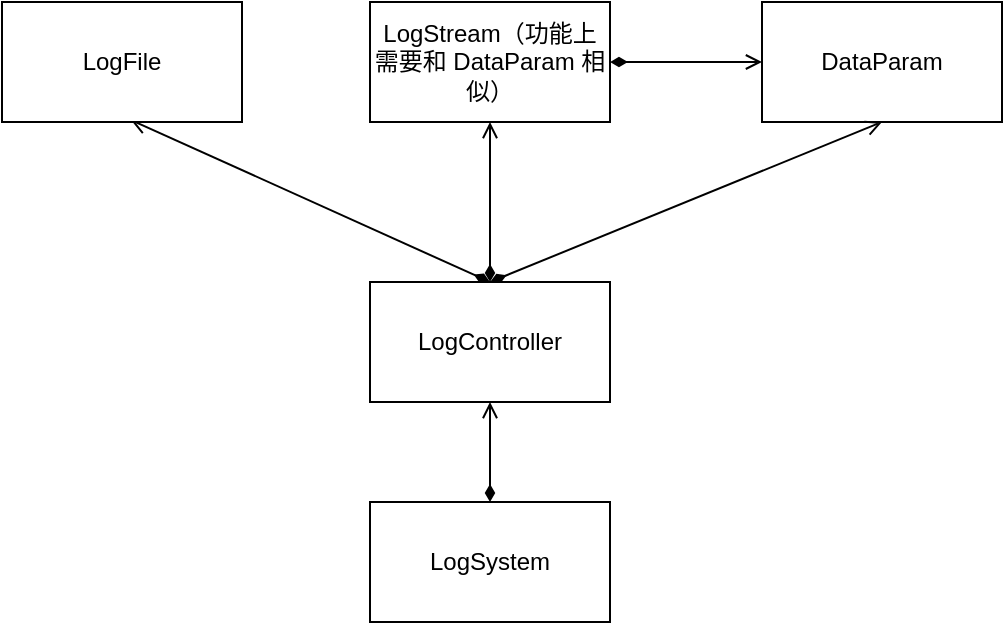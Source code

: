<mxfile version="24.7.5" pages="3">
  <diagram name="第 1 页" id="MRzUti_MZBK8tDDPC_a-">
    <mxGraphModel dx="698" dy="470" grid="1" gridSize="10" guides="1" tooltips="1" connect="1" arrows="1" fold="1" page="1" pageScale="1" pageWidth="827" pageHeight="1169" math="0" shadow="0">
      <root>
        <mxCell id="0" />
        <mxCell id="1" parent="0" />
        <mxCell id="6eVGvYixSCLnwYIir9Xo-1" value="DataParam" style="rounded=0;whiteSpace=wrap;html=1;" parent="1" vertex="1">
          <mxGeometry x="490" y="70" width="120" height="60" as="geometry" />
        </mxCell>
        <mxCell id="6eVGvYixSCLnwYIir9Xo-11" value="" style="rounded=0;orthogonalLoop=1;jettySize=auto;html=1;startArrow=diamondThin;startFill=1;endArrow=open;endFill=0;exitX=0.5;exitY=0;exitDx=0;exitDy=0;entryX=0.537;entryY=0.983;entryDx=0;entryDy=0;entryPerimeter=0;exitPerimeter=0;" parent="1" source="6eVGvYixSCLnwYIir9Xo-2" target="6eVGvYixSCLnwYIir9Xo-5" edge="1">
          <mxGeometry relative="1" as="geometry" />
        </mxCell>
        <mxCell id="aTKgbTDTGllvzi76LgTs-6" style="rounded=0;orthogonalLoop=1;jettySize=auto;html=1;startArrow=diamondThin;startFill=1;endArrow=open;endFill=0;exitX=0.5;exitY=0;exitDx=0;exitDy=0;" parent="1" source="6eVGvYixSCLnwYIir9Xo-2" target="aTKgbTDTGllvzi76LgTs-1" edge="1">
          <mxGeometry relative="1" as="geometry" />
        </mxCell>
        <mxCell id="aTKgbTDTGllvzi76LgTs-9" style="rounded=0;orthogonalLoop=1;jettySize=auto;html=1;entryX=0.5;entryY=1;entryDx=0;entryDy=0;startArrow=diamondThin;startFill=1;endArrow=open;endFill=0;exitX=0.5;exitY=0;exitDx=0;exitDy=0;" parent="1" source="6eVGvYixSCLnwYIir9Xo-2" target="6eVGvYixSCLnwYIir9Xo-1" edge="1">
          <mxGeometry relative="1" as="geometry" />
        </mxCell>
        <mxCell id="6eVGvYixSCLnwYIir9Xo-2" value="LogController" style="whiteSpace=wrap;html=1;rounded=0;" parent="1" vertex="1">
          <mxGeometry x="294" y="210" width="120" height="60" as="geometry" />
        </mxCell>
        <mxCell id="6eVGvYixSCLnwYIir9Xo-5" value="LogFile" style="whiteSpace=wrap;html=1;rounded=0;" parent="1" vertex="1">
          <mxGeometry x="110" y="70" width="120" height="60" as="geometry" />
        </mxCell>
        <mxCell id="6eVGvYixSCLnwYIir9Xo-9" style="rounded=0;orthogonalLoop=1;jettySize=auto;html=1;entryX=0.5;entryY=1;entryDx=0;entryDy=0;startArrow=diamondThin;startFill=1;endArrow=open;endFill=0;exitX=0.5;exitY=0;exitDx=0;exitDy=0;" parent="1" source="6eVGvYixSCLnwYIir9Xo-8" target="6eVGvYixSCLnwYIir9Xo-2" edge="1">
          <mxGeometry relative="1" as="geometry" />
        </mxCell>
        <mxCell id="6eVGvYixSCLnwYIir9Xo-8" value="LogSystem" style="whiteSpace=wrap;html=1;rounded=0;" parent="1" vertex="1">
          <mxGeometry x="294" y="320" width="120" height="60" as="geometry" />
        </mxCell>
        <mxCell id="aTKgbTDTGllvzi76LgTs-8" style="rounded=0;orthogonalLoop=1;jettySize=auto;html=1;entryX=0;entryY=0.5;entryDx=0;entryDy=0;startArrow=diamondThin;startFill=1;endArrow=open;endFill=0;" parent="1" source="aTKgbTDTGllvzi76LgTs-1" target="6eVGvYixSCLnwYIir9Xo-1" edge="1">
          <mxGeometry relative="1" as="geometry" />
        </mxCell>
        <mxCell id="aTKgbTDTGllvzi76LgTs-1" value="LogStream（功能上需要和 DataParam 相似）" style="whiteSpace=wrap;html=1;rounded=0;" parent="1" vertex="1">
          <mxGeometry x="294" y="70" width="120" height="60" as="geometry" />
        </mxCell>
      </root>
    </mxGraphModel>
  </diagram>
  <diagram id="3RH6tqF6E1k8193if0K2" name="环形缓冲区设计">
    <mxGraphModel dx="1221" dy="823" grid="1" gridSize="10" guides="1" tooltips="1" connect="1" arrows="1" fold="1" page="1" pageScale="1" pageWidth="827" pageHeight="1169" math="0" shadow="0">
      <root>
        <mxCell id="0" />
        <mxCell id="1" parent="0" />
        <mxCell id="76J15khV-z4wYs4scHZp-1" value="内存块类" style="rounded=0;whiteSpace=wrap;html=1;" parent="1" vertex="1">
          <mxGeometry x="300" width="120" height="60" as="geometry" />
        </mxCell>
        <mxCell id="76J15khV-z4wYs4scHZp-3" style="rounded=0;orthogonalLoop=1;jettySize=auto;html=1;entryX=0.5;entryY=1;entryDx=0;entryDy=0;startArrow=diamondThin;startFill=1;endArrow=open;endFill=0;" parent="1" source="76J15khV-z4wYs4scHZp-2" target="76J15khV-z4wYs4scHZp-1" edge="1">
          <mxGeometry relative="1" as="geometry" />
        </mxCell>
        <mxCell id="76J15khV-z4wYs4scHZp-2" value="内存管理类" style="rounded=0;whiteSpace=wrap;html=1;" parent="1" vertex="1">
          <mxGeometry x="300" y="140" width="120" height="60" as="geometry" />
        </mxCell>
        <mxCell id="76J15khV-z4wYs4scHZp-4" value="&lt;h1 style=&quot;margin-top: 0px;&quot;&gt;内存块设计说明&lt;/h1&gt;&lt;p&gt;1. 字符添加接口（返回一个整形）&lt;/p&gt;&lt;p&gt;2. 字符串读取接口（返回整个字符串，如果字符串未填满，需要返回一个正确的值）&lt;/p&gt;" style="text;html=1;whiteSpace=wrap;overflow=hidden;rounded=0;" parent="1" vertex="1">
          <mxGeometry width="250" height="110" as="geometry" />
        </mxCell>
        <mxCell id="76J15khV-z4wYs4scHZp-7" value="" style="edgeStyle=orthogonalEdgeStyle;rounded=0;orthogonalLoop=1;jettySize=auto;html=1;" parent="1" source="76J15khV-z4wYs4scHZp-5" target="76J15khV-z4wYs4scHZp-6" edge="1">
          <mxGeometry relative="1" as="geometry" />
        </mxCell>
        <mxCell id="76J15khV-z4wYs4scHZp-5" value="字符串添加" style="rounded=1;whiteSpace=wrap;html=1;" parent="1" vertex="1">
          <mxGeometry x="40" y="380" width="120" height="60" as="geometry" />
        </mxCell>
        <mxCell id="76J15khV-z4wYs4scHZp-11" value="" style="edgeStyle=orthogonalEdgeStyle;rounded=0;orthogonalLoop=1;jettySize=auto;html=1;" parent="1" source="76J15khV-z4wYs4scHZp-6" target="76J15khV-z4wYs4scHZp-10" edge="1">
          <mxGeometry relative="1" as="geometry" />
        </mxCell>
        <mxCell id="76J15khV-z4wYs4scHZp-6" value="开始&lt;br&gt;（输入一个字符串：inputString）" style="whiteSpace=wrap;html=1;rounded=1;" parent="1" vertex="1">
          <mxGeometry x="40" y="490" width="120" height="60" as="geometry" />
        </mxCell>
        <mxCell id="76J15khV-z4wYs4scHZp-13" value="" style="edgeStyle=orthogonalEdgeStyle;rounded=0;orthogonalLoop=1;jettySize=auto;html=1;" parent="1" source="76J15khV-z4wYs4scHZp-10" target="76J15khV-z4wYs4scHZp-12" edge="1">
          <mxGeometry relative="1" as="geometry" />
        </mxCell>
        <mxCell id="76J15khV-z4wYs4scHZp-14" value="是" style="edgeLabel;html=1;align=center;verticalAlign=middle;resizable=0;points=[];" parent="76J15khV-z4wYs4scHZp-13" vertex="1" connectable="0">
          <mxGeometry x="-0.144" y="-2" relative="1" as="geometry">
            <mxPoint as="offset" />
          </mxGeometry>
        </mxCell>
        <mxCell id="76J15khV-z4wYs4scHZp-20" value="" style="edgeStyle=orthogonalEdgeStyle;rounded=0;orthogonalLoop=1;jettySize=auto;html=1;" parent="1" source="76J15khV-z4wYs4scHZp-10" target="76J15khV-z4wYs4scHZp-19" edge="1">
          <mxGeometry relative="1" as="geometry" />
        </mxCell>
        <mxCell id="76J15khV-z4wYs4scHZp-21" value="否" style="edgeLabel;html=1;align=center;verticalAlign=middle;resizable=0;points=[];" parent="76J15khV-z4wYs4scHZp-20" vertex="1" connectable="0">
          <mxGeometry x="-0.207" y="-1" relative="1" as="geometry">
            <mxPoint as="offset" />
          </mxGeometry>
        </mxCell>
        <mxCell id="76J15khV-z4wYs4scHZp-10" value="字符串是否大于当前内存块" style="rhombus;whiteSpace=wrap;html=1;rounded=1;" parent="1" vertex="1">
          <mxGeometry x="55" y="590" width="90" height="90" as="geometry" />
        </mxCell>
        <mxCell id="76J15khV-z4wYs4scHZp-16" value="" style="edgeStyle=orthogonalEdgeStyle;rounded=0;orthogonalLoop=1;jettySize=auto;html=1;" parent="1" source="76J15khV-z4wYs4scHZp-12" target="76J15khV-z4wYs4scHZp-15" edge="1">
          <mxGeometry relative="1" as="geometry" />
        </mxCell>
        <mxCell id="76J15khV-z4wYs4scHZp-12" value="把所有内存添加到内存块中" style="whiteSpace=wrap;html=1;rounded=1;" parent="1" vertex="1">
          <mxGeometry x="220" y="605" width="120" height="60" as="geometry" />
        </mxCell>
        <mxCell id="76J15khV-z4wYs4scHZp-18" value="" style="edgeStyle=orthogonalEdgeStyle;rounded=0;orthogonalLoop=1;jettySize=auto;html=1;" parent="1" source="76J15khV-z4wYs4scHZp-15" target="76J15khV-z4wYs4scHZp-17" edge="1">
          <mxGeometry relative="1" as="geometry" />
        </mxCell>
        <mxCell id="76J15khV-z4wYs4scHZp-15" value="返回 inputString 最后读取到的位置" style="whiteSpace=wrap;html=1;rounded=1;" parent="1" vertex="1">
          <mxGeometry x="220" y="730" width="120" height="60" as="geometry" />
        </mxCell>
        <mxCell id="76J15khV-z4wYs4scHZp-17" value="结束" style="whiteSpace=wrap;html=1;rounded=1;" parent="1" vertex="1">
          <mxGeometry x="220" y="950" width="120" height="60" as="geometry" />
        </mxCell>
        <mxCell id="76J15khV-z4wYs4scHZp-23" value="" style="edgeStyle=orthogonalEdgeStyle;rounded=0;orthogonalLoop=1;jettySize=auto;html=1;" parent="1" source="76J15khV-z4wYs4scHZp-19" target="76J15khV-z4wYs4scHZp-22" edge="1">
          <mxGeometry relative="1" as="geometry" />
        </mxCell>
        <mxCell id="76J15khV-z4wYs4scHZp-19" value="把所有 inputString 都添加到内存块中" style="whiteSpace=wrap;html=1;rounded=1;" parent="1" vertex="1">
          <mxGeometry x="40" y="730" width="120" height="60" as="geometry" />
        </mxCell>
        <mxCell id="76J15khV-z4wYs4scHZp-26" value="" style="edgeStyle=orthogonalEdgeStyle;rounded=0;orthogonalLoop=1;jettySize=auto;html=1;" parent="1" source="76J15khV-z4wYs4scHZp-22" target="76J15khV-z4wYs4scHZp-25" edge="1">
          <mxGeometry relative="1" as="geometry" />
        </mxCell>
        <mxCell id="76J15khV-z4wYs4scHZp-22" value="返回 -1" style="whiteSpace=wrap;html=1;rounded=1;" parent="1" vertex="1">
          <mxGeometry x="40" y="840" width="120" height="60" as="geometry" />
        </mxCell>
        <mxCell id="76J15khV-z4wYs4scHZp-25" value="结束" style="whiteSpace=wrap;html=1;rounded=1;" parent="1" vertex="1">
          <mxGeometry x="40" y="950" width="120" height="60" as="geometry" />
        </mxCell>
        <mxCell id="76J15khV-z4wYs4scHZp-28" value="&lt;h1 style=&quot;margin-top: 0px;&quot;&gt;push(const char*var) 功能说明&lt;/h1&gt;&lt;div&gt;push 函数为添加字符串的函数&lt;/div&gt;" style="text;html=1;whiteSpace=wrap;overflow=hidden;rounded=0;" parent="1" vertex="1">
          <mxGeometry y="280" width="390" height="90" as="geometry" />
        </mxCell>
        <mxCell id="76J15khV-z4wYs4scHZp-29" value="&lt;h1 style=&quot;margin-top: 0px;&quot;&gt;&lt;font style=&quot;font-size: 12px;&quot;&gt;流程图说明&lt;/font&gt;&lt;/h1&gt;&lt;div&gt;&lt;span style=&quot;font-size: 10px;&quot;&gt;1. 首先输入一个字符串，命名为 var（const char *var ）&lt;/span&gt;&lt;/div&gt;&lt;div&gt;&lt;span style=&quot;font-size: 10px;&quot;&gt;2. 计算剩余内存：&lt;/span&gt;&lt;span style=&quot;background-color: initial; font-size: 10px;&quot;&gt;remainningMemory = memeorysize - 1 - readPtr；&lt;/span&gt;&lt;/div&gt;&lt;div&gt;&lt;span style=&quot;background-color: initial; font-size: 10px;&quot;&gt;3. 计算字符串长度：varLen = end - begin;&lt;/span&gt;&lt;/div&gt;&lt;div&gt;&lt;span style=&quot;background-color: initial; font-size: 10px;&quot;&gt;4. 声明变量：varRecorder = -1;&lt;/span&gt;&lt;/div&gt;&lt;div&gt;&lt;span style=&quot;background-color: initial; font-size: 10px;&quot;&gt;5.&amp;nbsp; if( varLen &amp;lt; remainningMemory) {&lt;/span&gt;&lt;/div&gt;&lt;div&gt;&lt;span style=&quot;background-color: initial; font-size: 10px;&quot;&gt;&lt;span style=&quot;white-space: pre;&quot;&gt;&#x9;&lt;/span&gt;把字符串拷贝到当前内存中&lt;/span&gt;&lt;/div&gt;&lt;div&gt;&lt;span style=&quot;background-color: initial; font-size: 10px;&quot;&gt;&lt;span style=&quot;white-space: pre;&quot;&gt;&#x9;&lt;/span&gt;&lt;span style=&quot;white-space: pre;&quot;&gt;&#x9;&lt;/span&gt;并且把 var 已经拷贝的字符处理掉（或者不处理）&lt;br&gt;&lt;/span&gt;&lt;/div&gt;&lt;div&gt;&lt;span style=&quot;background-color: initial; font-size: 10px;&quot;&gt;&lt;span style=&quot;white-space: pre;&quot;&gt;&#x9;&lt;/span&gt;当前内存：memoryChunk；&lt;br&gt;&lt;/span&gt;&lt;/div&gt;&lt;div&gt;&lt;span style=&quot;background-color: initial; font-size: 10px;&quot;&gt;&lt;span style=&quot;white-space: pre;&quot;&gt;&#x9;&lt;/span&gt;&lt;/span&gt;&lt;span style=&quot;background-color: initial; font-size: 10px;&quot;&gt;readPtr =&amp;nbsp;&lt;/span&gt;&lt;span style=&quot;background-color: initial; font-size: 10px;&quot;&gt;readPtr + varLen;&lt;/span&gt;&lt;br&gt;&lt;/div&gt;&lt;div&gt;&lt;span style=&quot;background-color: initial; font-size: 10px;&quot;&gt;6. else // 说明此时 var 的内存已经比剩余内存大了&lt;/span&gt;&lt;/div&gt;&lt;div&gt;&lt;span style=&quot;background-color: initial; font-size: 10px;&quot;&gt;&lt;span style=&quot;white-space: pre;&quot;&gt;&#x9;&lt;/span&gt;把 var 装满剩余内存（memcpy(memoryChunk+readPtr, var + begin,&amp;nbsp;&lt;/span&gt;&lt;span style=&quot;font-size: 10px;&quot;&gt;remainningMemroy&lt;/span&gt;&lt;span style=&quot;background-color: initial; font-size: 10px;&quot;&gt;);&lt;/span&gt;&lt;/div&gt;&lt;div&gt;&lt;span style=&quot;background-color: initial; font-size: 10px;&quot;&gt;&lt;span style=&quot;white-space: pre;&quot;&gt;&#x9;&lt;/span&gt;把 var 读取的位置记录下来（ varRrecorder = begin + remainningMemroy）&lt;/span&gt;&lt;/div&gt;&lt;div&gt;&lt;span style=&quot;font-size: 10px;&quot;&gt;返回 varRecorder（如果内存未读满，返回 -1）&lt;/span&gt;&lt;/div&gt;" style="text;html=1;whiteSpace=wrap;overflow=hidden;rounded=0;" parent="1" vertex="1">
          <mxGeometry x="430" y="350" width="370" height="390" as="geometry" />
        </mxCell>
        <mxCell id="76J15khV-z4wYs4scHZp-59" value="" style="rounded=0;whiteSpace=wrap;html=1;" parent="1" vertex="1">
          <mxGeometry x="190" y="370" width="220" height="220" as="geometry" />
        </mxCell>
        <mxCell id="76J15khV-z4wYs4scHZp-58" value="&lt;pre style=&quot;margin-top: 0px;&quot;&gt;&lt;span style=&quot;font-size: 12px;&quot;&gt;&lt;font face=&quot;Helvetica&quot;&gt;ClassnName：CharChunk&lt;/font&gt;&lt;/span&gt;&lt;/pre&gt;&lt;h5 style=&quot;margin-top: 0px;&quot;&gt;&lt;span style=&quot;font-weight: normal;&quot;&gt;&lt;span style=&quot;font-size: 12px;&quot;&gt;&lt;font style=&quot;&quot; face=&quot;Helvetica&quot;&gt;+ &lt;/font&gt;&lt;/span&gt;&lt;font style=&quot;&quot; face=&quot;Helvetica&quot;&gt;char *memoryChunk;&lt;br&gt;&lt;/font&gt;&lt;/span&gt;&lt;span style=&quot;font-weight: normal;&quot;&gt;+ int memorySize;&lt;br&gt;&lt;/span&gt;&lt;span style=&quot;font-weight: normal;&quot;&gt;+ int&amp;nbsp;&lt;/span&gt;&lt;span style=&quot;font-size: 10px; background-color: initial;&quot;&gt;&lt;span style=&quot;font-weight: normal;&quot;&gt;remainningMemory;&lt;/span&gt;&lt;br&gt;&lt;/span&gt;&lt;span style=&quot;font-weight: normal;&quot;&gt;+&amp;nbsp;int readPtr;&lt;/span&gt;&lt;/h5&gt;&lt;h5&gt;&lt;span style=&quot;font-weight: normal;&quot;&gt;+&amp;nbsp;inline int&amp;nbsp;&lt;span style=&quot;background-color: initial;&quot;&gt;copyMemory&lt;br&gt;&lt;/span&gt;&lt;span style=&quot;background-color: initial;&quot;&gt;&lt;span style=&quot;white-space: pre;&quot;&gt;&#x9;&lt;/span&gt;(const char *var,&lt;br&gt;&lt;/span&gt;&lt;span style=&quot;background-color: initial;&quot;&gt;&lt;span style=&quot;white-space: pre;&quot;&gt;&#x9;&lt;/span&gt;const int &amp;amp;begin,&lt;br&gt;&lt;/span&gt;&lt;span style=&quot;background-color: initial;&quot;&gt;&lt;span style=&quot;white-space: pre;&quot;&gt;&#x9;&lt;/span&gt;const int &amp;amp;end);&lt;/span&gt;&lt;/span&gt;&lt;/h5&gt;" style="text;html=1;whiteSpace=wrap;overflow=hidden;rounded=0;" parent="1" vertex="1">
          <mxGeometry x="205" y="378.75" width="190" height="202.5" as="geometry" />
        </mxCell>
      </root>
    </mxGraphModel>
  </diagram>
  <diagram id="hBRLGVwIeeC6-FCN-NOJ" name="ER图">
    <mxGraphModel dx="1206" dy="809" grid="1" gridSize="10" guides="1" tooltips="1" connect="1" arrows="1" fold="1" page="1" pageScale="1" pageWidth="827" pageHeight="1169" math="0" shadow="0">
      <root>
        <mxCell id="0" />
        <mxCell id="1" parent="0" />
        <mxCell id="dFDvZY5GZ8dAeYCAhveD-2" value="内存使用情况" style="rounded=0;whiteSpace=wrap;html=1;" parent="1" vertex="1">
          <mxGeometry x="170" y="170" width="120" height="60" as="geometry" />
        </mxCell>
      </root>
    </mxGraphModel>
  </diagram>
</mxfile>
